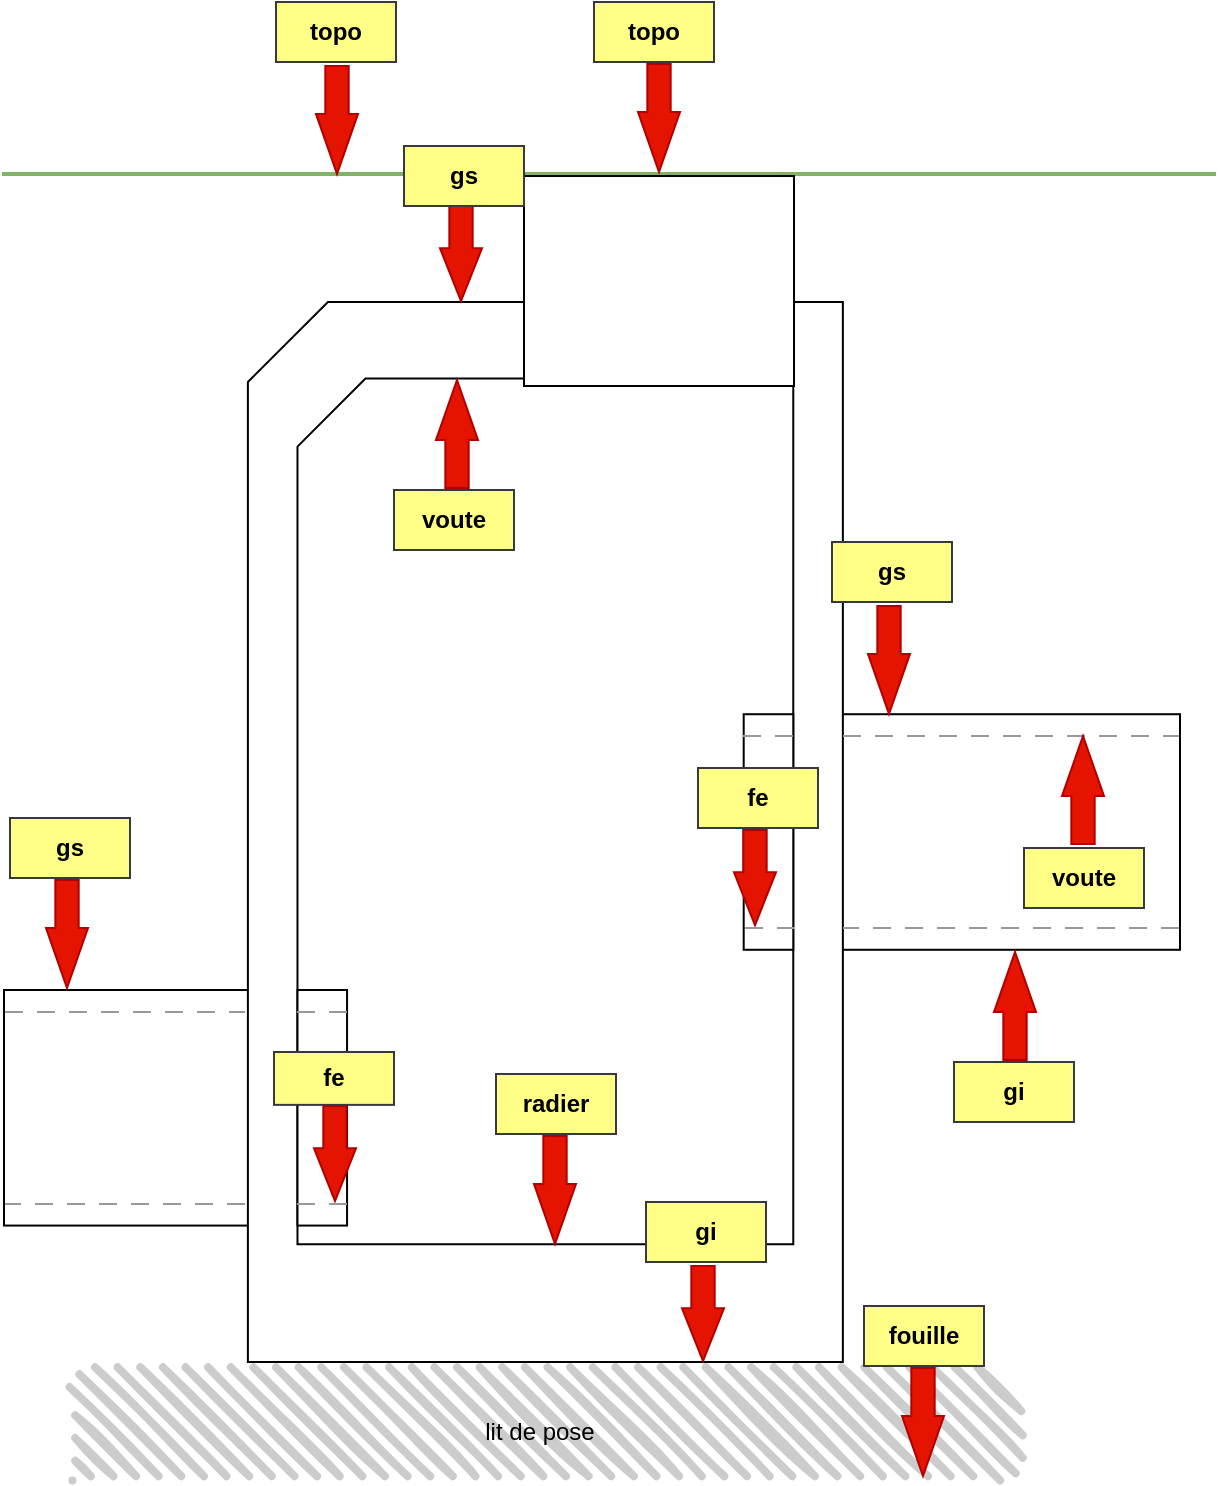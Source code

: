 <mxfile version="24.7.17">
  <diagram name="Page-1" id="nEWsvVfValoRGiLiRRxU">
    <mxGraphModel dx="1311" dy="826" grid="0" gridSize="10" guides="0" tooltips="1" connect="0" arrows="0" fold="1" page="1" pageScale="1" pageWidth="827" pageHeight="1169" math="0" shadow="0">
      <root>
        <mxCell id="0" />
        <mxCell id="1" parent="0" />
        <mxCell id="pPDV6Q1o506wVdt6MEP3-21" value="" style="line;strokeWidth=2;html=1;fillColor=#d5e8d4;gradientColor=#97d077;strokeColor=#82b366;movable=0;resizable=0;rotatable=0;deletable=0;editable=0;locked=1;connectable=0;" vertex="1" parent="1">
          <mxGeometry x="134" y="111" width="607" height="10" as="geometry" />
        </mxCell>
        <mxCell id="pPDV6Q1o506wVdt6MEP3-7" value="" style="group;movable=1;resizable=1;rotatable=1;deletable=1;editable=1;locked=0;connectable=1;" vertex="1" connectable="0" parent="1">
          <mxGeometry x="133" y="180" width="610" height="467" as="geometry" />
        </mxCell>
        <mxCell id="pPDV6Q1o506wVdt6MEP3-1" value="" style="rounded=0;whiteSpace=wrap;html=1;movable=0;resizable=0;rotatable=0;deletable=0;editable=0;locked=1;connectable=0;" vertex="1" parent="pPDV6Q1o506wVdt6MEP3-7">
          <mxGeometry x="2" y="344.003" width="272.689" height="117.778" as="geometry" />
        </mxCell>
        <mxCell id="pPDV6Q1o506wVdt6MEP3-4" value="" style="rounded=0;whiteSpace=wrap;html=1;movable=1;resizable=1;rotatable=1;deletable=1;editable=1;locked=0;connectable=1;" vertex="1" parent="pPDV6Q1o506wVdt6MEP3-7">
          <mxGeometry x="317.311" y="206.111" width="272.689" height="117.778" as="geometry" />
        </mxCell>
        <mxCell id="pPDV6Q1o506wVdt6MEP3-2" value="" style="shape=card;whiteSpace=wrap;html=1;size=40;movable=0;resizable=0;rotatable=0;deletable=0;editable=0;locked=1;connectable=0;" vertex="1" parent="pPDV6Q1o506wVdt6MEP3-7">
          <mxGeometry x="123.95" width="297.479" height="530" as="geometry" />
        </mxCell>
        <mxCell id="pPDV6Q1o506wVdt6MEP3-3" value="" style="shape=card;whiteSpace=wrap;html=1;size=34;movable=0;resizable=0;rotatable=0;deletable=0;editable=0;locked=1;connectable=0;" vertex="1" parent="pPDV6Q1o506wVdt6MEP3-7">
          <mxGeometry x="148.739" y="38.278" width="247.899" height="432.833" as="geometry" />
        </mxCell>
        <mxCell id="pPDV6Q1o506wVdt6MEP3-5" value="" style="rounded=0;whiteSpace=wrap;html=1;movable=1;resizable=1;rotatable=1;deletable=1;editable=1;locked=0;connectable=1;" vertex="1" parent="pPDV6Q1o506wVdt6MEP3-7">
          <mxGeometry x="371.849" y="206.111" width="24.79" height="117.778" as="geometry" />
        </mxCell>
        <mxCell id="pPDV6Q1o506wVdt6MEP3-6" value="" style="rounded=0;whiteSpace=wrap;html=1;movable=0;resizable=0;rotatable=0;deletable=0;editable=0;locked=1;connectable=0;" vertex="1" parent="pPDV6Q1o506wVdt6MEP3-7">
          <mxGeometry x="148.739" y="344.003" width="24.79" height="117.778" as="geometry" />
        </mxCell>
        <mxCell id="pPDV6Q1o506wVdt6MEP3-12" value="" style="shape=singleArrow;direction=north;whiteSpace=wrap;html=1;arrowWidth=0.556;arrowSize=0.556;fillColor=#e51400;fontColor=#ffffff;strokeColor=#B20000;rotation=-180;movable=0;resizable=0;rotatable=0;deletable=0;editable=0;locked=1;connectable=0;" vertex="1" parent="pPDV6Q1o506wVdt6MEP3-7">
          <mxGeometry x="434" y="152" width="21" height="54" as="geometry" />
        </mxCell>
        <mxCell id="pPDV6Q1o506wVdt6MEP3-13" value="" style="shape=singleArrow;direction=north;whiteSpace=wrap;html=1;arrowWidth=0.556;arrowSize=0.556;fillColor=#e51400;fontColor=#ffffff;strokeColor=#B20000;rotation=-180;movable=1;resizable=1;rotatable=1;deletable=1;editable=1;locked=0;connectable=1;" vertex="1" parent="pPDV6Q1o506wVdt6MEP3-7">
          <mxGeometry x="367" y="264.004" width="21" height="47.581" as="geometry" />
        </mxCell>
        <mxCell id="pPDV6Q1o506wVdt6MEP3-14" value="" style="shape=singleArrow;direction=north;whiteSpace=wrap;html=1;arrowWidth=0.556;arrowSize=0.556;fillColor=#e51400;fontColor=#ffffff;strokeColor=#B20000;rotation=-180;movable=0;resizable=0;rotatable=0;deletable=0;editable=0;locked=1;connectable=0;" vertex="1" parent="pPDV6Q1o506wVdt6MEP3-7">
          <mxGeometry x="267" y="417" width="21" height="54" as="geometry" />
        </mxCell>
        <mxCell id="pPDV6Q1o506wVdt6MEP3-15" value="" style="shape=singleArrow;direction=north;whiteSpace=wrap;html=1;arrowWidth=0.556;arrowSize=0.556;fillColor=#e51400;fontColor=#ffffff;strokeColor=#B20000;rotation=-180;movable=1;resizable=1;rotatable=1;deletable=1;editable=1;locked=0;connectable=1;" vertex="1" parent="pPDV6Q1o506wVdt6MEP3-7">
          <mxGeometry x="157" y="402.001" width="21" height="47.581" as="geometry" />
        </mxCell>
        <mxCell id="pPDV6Q1o506wVdt6MEP3-19" value="" style="shape=singleArrow;direction=north;whiteSpace=wrap;html=1;arrowWidth=0.556;arrowSize=0.556;fillColor=#e51400;fontColor=#ffffff;strokeColor=#B20000;rotation=-180;movable=0;resizable=0;rotatable=0;deletable=0;editable=0;locked=1;connectable=0;" vertex="1" parent="pPDV6Q1o506wVdt6MEP3-7">
          <mxGeometry x="23" y="289" width="21" height="54" as="geometry" />
        </mxCell>
        <mxCell id="pPDV6Q1o506wVdt6MEP3-26" value="fe" style="text;html=1;align=center;verticalAlign=middle;whiteSpace=wrap;rounded=0;fontStyle=1;fillColor=#ffff88;strokeColor=#36393d;movable=1;resizable=1;rotatable=1;deletable=1;editable=1;locked=0;connectable=1;" vertex="1" parent="pPDV6Q1o506wVdt6MEP3-7">
          <mxGeometry x="137" y="374.995" width="60" height="26.434" as="geometry" />
        </mxCell>
        <mxCell id="pPDV6Q1o506wVdt6MEP3-23" value="voute" style="text;html=1;align=center;verticalAlign=middle;whiteSpace=wrap;rounded=0;fontStyle=1;fillColor=#ffff88;strokeColor=#36393d;movable=1;resizable=1;rotatable=1;deletable=1;editable=1;locked=0;connectable=1;" vertex="1" parent="pPDV6Q1o506wVdt6MEP3-7">
          <mxGeometry x="197" y="94" width="60" height="30" as="geometry" />
        </mxCell>
        <mxCell id="pPDV6Q1o506wVdt6MEP3-27" value="fe" style="text;html=1;align=center;verticalAlign=middle;whiteSpace=wrap;rounded=0;fontStyle=1;fillColor=#ffff88;strokeColor=#36393d;movable=1;resizable=1;rotatable=1;deletable=1;editable=1;locked=0;connectable=1;" vertex="1" parent="pPDV6Q1o506wVdt6MEP3-7">
          <mxGeometry x="349" y="233" width="60" height="30" as="geometry" />
        </mxCell>
        <mxCell id="pPDV6Q1o506wVdt6MEP3-25" value="gs" style="text;html=1;align=center;verticalAlign=middle;whiteSpace=wrap;rounded=0;fontStyle=1;fillColor=#ffff88;strokeColor=#36393d;movable=1;resizable=1;rotatable=1;deletable=1;editable=1;locked=0;connectable=1;" vertex="1" parent="pPDV6Q1o506wVdt6MEP3-7">
          <mxGeometry x="5" y="258" width="60" height="30" as="geometry" />
        </mxCell>
        <mxCell id="pPDV6Q1o506wVdt6MEP3-28" value="radier" style="text;html=1;align=center;verticalAlign=middle;whiteSpace=wrap;rounded=0;fontStyle=1;fillColor=#ffff88;strokeColor=#36393d;movable=1;resizable=1;rotatable=1;deletable=1;editable=1;locked=0;connectable=1;" vertex="1" parent="pPDV6Q1o506wVdt6MEP3-7">
          <mxGeometry x="248" y="386" width="60" height="30" as="geometry" />
        </mxCell>
        <mxCell id="pPDV6Q1o506wVdt6MEP3-24" value="gs" style="text;html=1;align=center;verticalAlign=middle;whiteSpace=wrap;rounded=0;fontStyle=1;fillColor=#ffff88;strokeColor=#36393d;movable=1;resizable=1;rotatable=1;deletable=1;editable=1;locked=0;connectable=1;" vertex="1" parent="pPDV6Q1o506wVdt6MEP3-7">
          <mxGeometry x="416" y="120" width="60" height="30" as="geometry" />
        </mxCell>
        <mxCell id="pPDV6Q1o506wVdt6MEP3-36" value="" style="shape=partialRectangle;whiteSpace=wrap;html=1;left=0;right=0;fillColor=none;dashed=1;dashPattern=8 8;strokeColor=#999999;movable=1;resizable=1;rotatable=1;deletable=1;editable=1;locked=0;connectable=1;" vertex="1" parent="pPDV6Q1o506wVdt6MEP3-7">
          <mxGeometry x="422" y="217" width="167" height="96" as="geometry" />
        </mxCell>
        <mxCell id="pPDV6Q1o506wVdt6MEP3-37" value="" style="shape=partialRectangle;whiteSpace=wrap;html=1;left=0;right=0;fillColor=none;dashed=1;dashPattern=8 8;strokeColor=#999999;movable=0;resizable=0;rotatable=0;deletable=0;editable=0;locked=1;connectable=0;" vertex="1" parent="pPDV6Q1o506wVdt6MEP3-7">
          <mxGeometry x="372" y="217" width="25" height="96" as="geometry" />
        </mxCell>
        <mxCell id="pPDV6Q1o506wVdt6MEP3-38" value="" style="shape=partialRectangle;whiteSpace=wrap;html=1;left=0;right=0;fillColor=none;dashed=1;dashPattern=8 8;strokeColor=#999999;" vertex="1" parent="pPDV6Q1o506wVdt6MEP3-7">
          <mxGeometry x="3" y="355" width="119" height="96" as="geometry" />
        </mxCell>
        <mxCell id="pPDV6Q1o506wVdt6MEP3-39" value="" style="shape=partialRectangle;whiteSpace=wrap;html=1;left=0;right=0;fillColor=none;dashed=1;dashPattern=8 8;strokeColor=#999999;" vertex="1" parent="pPDV6Q1o506wVdt6MEP3-7">
          <mxGeometry x="149" y="355" width="24" height="96" as="geometry" />
        </mxCell>
        <mxCell id="pPDV6Q1o506wVdt6MEP3-40" value="gi" style="text;html=1;align=center;verticalAlign=middle;whiteSpace=wrap;rounded=0;fontStyle=1;fillColor=#ffff88;strokeColor=#36393d;movable=1;resizable=1;rotatable=1;deletable=1;editable=1;locked=0;connectable=1;" vertex="1" parent="pPDV6Q1o506wVdt6MEP3-7">
          <mxGeometry x="323" y="450" width="60" height="30" as="geometry" />
        </mxCell>
        <mxCell id="pPDV6Q1o506wVdt6MEP3-42" value="gi" style="text;html=1;align=center;verticalAlign=middle;whiteSpace=wrap;rounded=0;fontStyle=1;fillColor=#ffff88;strokeColor=#36393d;movable=1;resizable=1;rotatable=1;deletable=1;editable=1;locked=0;connectable=1;" vertex="1" parent="pPDV6Q1o506wVdt6MEP3-7">
          <mxGeometry x="477" y="380" width="60" height="30" as="geometry" />
        </mxCell>
        <mxCell id="pPDV6Q1o506wVdt6MEP3-10" value="" style="shape=singleArrow;direction=north;whiteSpace=wrap;html=1;arrowWidth=0.556;arrowSize=0.556;fillColor=#e51400;fontColor=#ffffff;strokeColor=#B20000;movable=1;resizable=1;rotatable=1;deletable=1;editable=1;locked=0;connectable=1;" vertex="1" parent="pPDV6Q1o506wVdt6MEP3-7">
          <mxGeometry x="497" y="325" width="21" height="54" as="geometry" />
        </mxCell>
        <mxCell id="pPDV6Q1o506wVdt6MEP3-44" value="" style="shape=singleArrow;direction=north;whiteSpace=wrap;html=1;arrowWidth=0.556;arrowSize=0.556;fillColor=#e51400;fontColor=#ffffff;strokeColor=#B20000;movable=1;resizable=1;rotatable=1;deletable=1;editable=1;locked=0;connectable=1;" vertex="1" parent="pPDV6Q1o506wVdt6MEP3-7">
          <mxGeometry x="218" y="39" width="21" height="54" as="geometry" />
        </mxCell>
        <mxCell id="pPDV6Q1o506wVdt6MEP3-45" value="" style="shape=singleArrow;direction=north;whiteSpace=wrap;html=1;arrowWidth=0.556;arrowSize=0.556;fillColor=#e51400;fontColor=#ffffff;strokeColor=#B20000;movable=1;resizable=1;rotatable=1;deletable=1;editable=1;locked=0;connectable=1;" vertex="1" parent="pPDV6Q1o506wVdt6MEP3-7">
          <mxGeometry x="531" y="217" width="21" height="54" as="geometry" />
        </mxCell>
        <mxCell id="pPDV6Q1o506wVdt6MEP3-46" value="voute" style="text;html=1;align=center;verticalAlign=middle;whiteSpace=wrap;rounded=0;fontStyle=1;fillColor=#ffff88;strokeColor=#36393d;movable=1;resizable=1;rotatable=1;deletable=1;editable=1;locked=0;connectable=1;" vertex="1" parent="pPDV6Q1o506wVdt6MEP3-7">
          <mxGeometry x="512" y="273" width="60" height="30" as="geometry" />
        </mxCell>
        <mxCell id="pPDV6Q1o506wVdt6MEP3-11" value="" style="shape=singleArrow;direction=north;whiteSpace=wrap;html=1;arrowWidth=0.556;arrowSize=0.556;fillColor=#e51400;fontColor=#ffffff;strokeColor=#B20000;rotation=-180;movable=1;resizable=1;rotatable=1;deletable=1;editable=1;locked=0;connectable=1;" vertex="1" parent="1">
          <mxGeometry x="452" y="61" width="21" height="54" as="geometry" />
        </mxCell>
        <mxCell id="pPDV6Q1o506wVdt6MEP3-17" value="lit de pose" style="rounded=1;whiteSpace=wrap;html=1;strokeWidth=2;fillWeight=4;hachureGap=8;hachureAngle=45;fillColor=#CCCCCC;sketch=1;gradientColor=#b3b3b3;strokeColor=none;fillStyle=hachure;movable=1;resizable=1;rotatable=1;deletable=1;editable=1;locked=0;connectable=1;" vertex="1" parent="1">
          <mxGeometry x="167" y="718" width="472" height="53" as="geometry" />
        </mxCell>
        <mxCell id="pPDV6Q1o506wVdt6MEP3-18" value="" style="shape=singleArrow;direction=north;whiteSpace=wrap;html=1;arrowWidth=0.556;arrowSize=0.556;fillColor=#e51400;fontColor=#ffffff;strokeColor=#B20000;rotation=-180;movable=1;resizable=1;rotatable=1;deletable=1;editable=1;locked=0;connectable=1;" vertex="1" parent="1">
          <mxGeometry x="584" y="713" width="21" height="54" as="geometry" />
        </mxCell>
        <mxCell id="pPDV6Q1o506wVdt6MEP3-20" value="" style="shape=singleArrow;direction=north;whiteSpace=wrap;html=1;arrowWidth=0.556;arrowSize=0.556;fillColor=#e51400;fontColor=#ffffff;strokeColor=#B20000;rotation=-180;movable=1;resizable=1;rotatable=1;deletable=1;editable=1;locked=0;connectable=1;" vertex="1" parent="1">
          <mxGeometry x="291" y="62" width="21" height="54" as="geometry" />
        </mxCell>
        <mxCell id="pPDV6Q1o506wVdt6MEP3-29" value="fouille" style="text;html=1;align=center;verticalAlign=middle;whiteSpace=wrap;rounded=0;fontStyle=1;fillColor=#ffff88;strokeColor=#36393d;movable=1;resizable=1;rotatable=1;deletable=1;editable=1;locked=0;connectable=1;" vertex="1" parent="1">
          <mxGeometry x="565" y="682" width="60" height="30" as="geometry" />
        </mxCell>
        <mxCell id="pPDV6Q1o506wVdt6MEP3-30" value="topo" style="text;html=1;align=center;verticalAlign=middle;whiteSpace=wrap;rounded=0;fontStyle=1;fillColor=#ffff88;strokeColor=#36393d;movable=1;resizable=1;rotatable=1;deletable=1;editable=1;locked=0;connectable=1;" vertex="1" parent="1">
          <mxGeometry x="430" y="30" width="60" height="30" as="geometry" />
        </mxCell>
        <mxCell id="pPDV6Q1o506wVdt6MEP3-31" value="topo" style="text;html=1;align=center;verticalAlign=middle;whiteSpace=wrap;rounded=0;fontStyle=1;fillColor=#ffff88;strokeColor=#36393d;movable=1;resizable=1;rotatable=1;deletable=1;editable=1;locked=0;connectable=1;" vertex="1" parent="1">
          <mxGeometry x="271" y="30" width="60" height="30" as="geometry" />
        </mxCell>
        <mxCell id="pPDV6Q1o506wVdt6MEP3-32" value="" style="rounded=0;whiteSpace=wrap;html=1;movable=1;resizable=1;rotatable=1;deletable=1;editable=1;locked=0;connectable=1;" vertex="1" parent="1">
          <mxGeometry x="395" y="117" width="135" height="105" as="geometry" />
        </mxCell>
        <mxCell id="pPDV6Q1o506wVdt6MEP3-16" value="" style="shape=singleArrow;direction=north;whiteSpace=wrap;html=1;arrowWidth=0.556;arrowSize=0.556;fillColor=#e51400;fontColor=#ffffff;strokeColor=#B20000;rotation=-180;movable=1;resizable=1;rotatable=1;deletable=1;editable=1;locked=0;connectable=1;" vertex="1" parent="1">
          <mxGeometry x="474" y="661.999" width="21" height="47.581" as="geometry" />
        </mxCell>
        <mxCell id="pPDV6Q1o506wVdt6MEP3-33" value="" style="shape=singleArrow;direction=north;whiteSpace=wrap;html=1;arrowWidth=0.556;arrowSize=0.556;fillColor=#e51400;fontColor=#ffffff;strokeColor=#B20000;rotation=-180;movable=1;resizable=1;rotatable=1;deletable=1;editable=1;locked=0;connectable=1;" vertex="1" parent="1">
          <mxGeometry x="353" y="131.999" width="21" height="47.581" as="geometry" />
        </mxCell>
        <mxCell id="pPDV6Q1o506wVdt6MEP3-43" value="gs" style="text;html=1;align=center;verticalAlign=middle;whiteSpace=wrap;rounded=0;fontStyle=1;fillColor=#ffff88;strokeColor=#36393d;movable=1;resizable=1;rotatable=1;deletable=1;editable=1;locked=0;connectable=1;" vertex="1" parent="1">
          <mxGeometry x="335" y="102" width="60" height="30" as="geometry" />
        </mxCell>
      </root>
    </mxGraphModel>
  </diagram>
</mxfile>
